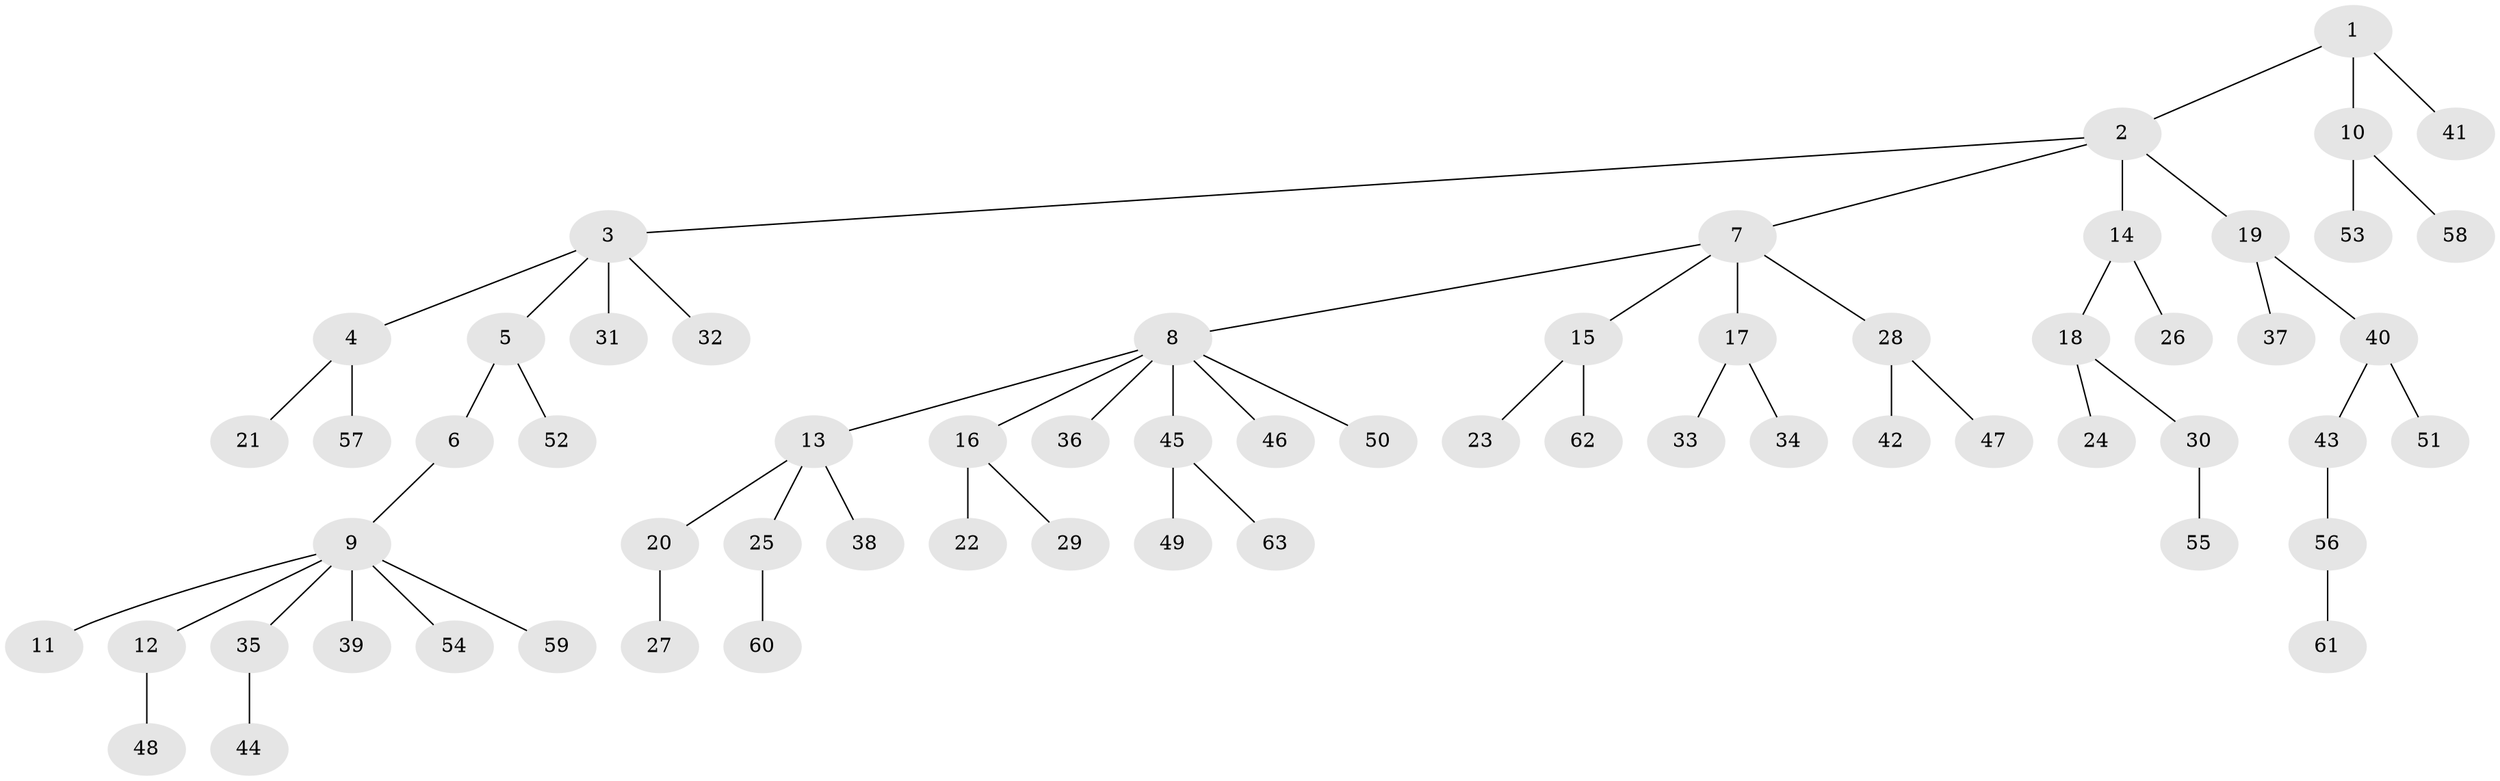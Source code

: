 // Generated by graph-tools (version 1.1) at 2025/11/02/27/25 16:11:28]
// undirected, 63 vertices, 62 edges
graph export_dot {
graph [start="1"]
  node [color=gray90,style=filled];
  1;
  2;
  3;
  4;
  5;
  6;
  7;
  8;
  9;
  10;
  11;
  12;
  13;
  14;
  15;
  16;
  17;
  18;
  19;
  20;
  21;
  22;
  23;
  24;
  25;
  26;
  27;
  28;
  29;
  30;
  31;
  32;
  33;
  34;
  35;
  36;
  37;
  38;
  39;
  40;
  41;
  42;
  43;
  44;
  45;
  46;
  47;
  48;
  49;
  50;
  51;
  52;
  53;
  54;
  55;
  56;
  57;
  58;
  59;
  60;
  61;
  62;
  63;
  1 -- 2;
  1 -- 10;
  1 -- 41;
  2 -- 3;
  2 -- 7;
  2 -- 14;
  2 -- 19;
  3 -- 4;
  3 -- 5;
  3 -- 31;
  3 -- 32;
  4 -- 21;
  4 -- 57;
  5 -- 6;
  5 -- 52;
  6 -- 9;
  7 -- 8;
  7 -- 15;
  7 -- 17;
  7 -- 28;
  8 -- 13;
  8 -- 16;
  8 -- 36;
  8 -- 45;
  8 -- 46;
  8 -- 50;
  9 -- 11;
  9 -- 12;
  9 -- 35;
  9 -- 39;
  9 -- 54;
  9 -- 59;
  10 -- 53;
  10 -- 58;
  12 -- 48;
  13 -- 20;
  13 -- 25;
  13 -- 38;
  14 -- 18;
  14 -- 26;
  15 -- 23;
  15 -- 62;
  16 -- 22;
  16 -- 29;
  17 -- 33;
  17 -- 34;
  18 -- 24;
  18 -- 30;
  19 -- 37;
  19 -- 40;
  20 -- 27;
  25 -- 60;
  28 -- 42;
  28 -- 47;
  30 -- 55;
  35 -- 44;
  40 -- 43;
  40 -- 51;
  43 -- 56;
  45 -- 49;
  45 -- 63;
  56 -- 61;
}
